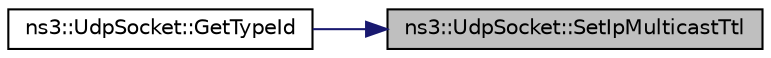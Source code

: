 digraph "ns3::UdpSocket::SetIpMulticastTtl"
{
 // LATEX_PDF_SIZE
  edge [fontname="Helvetica",fontsize="10",labelfontname="Helvetica",labelfontsize="10"];
  node [fontname="Helvetica",fontsize="10",shape=record];
  rankdir="RL";
  Node1 [label="ns3::UdpSocket::SetIpMulticastTtl",height=0.2,width=0.4,color="black", fillcolor="grey75", style="filled", fontcolor="black",tooltip="Set the IP multicast TTL."];
  Node1 -> Node2 [dir="back",color="midnightblue",fontsize="10",style="solid",fontname="Helvetica"];
  Node2 [label="ns3::UdpSocket::GetTypeId",height=0.2,width=0.4,color="black", fillcolor="white", style="filled",URL="$classns3_1_1_udp_socket.html#ad663eeb166a2cbd11a8717a3d09ed3ab",tooltip="Get the type ID."];
}

